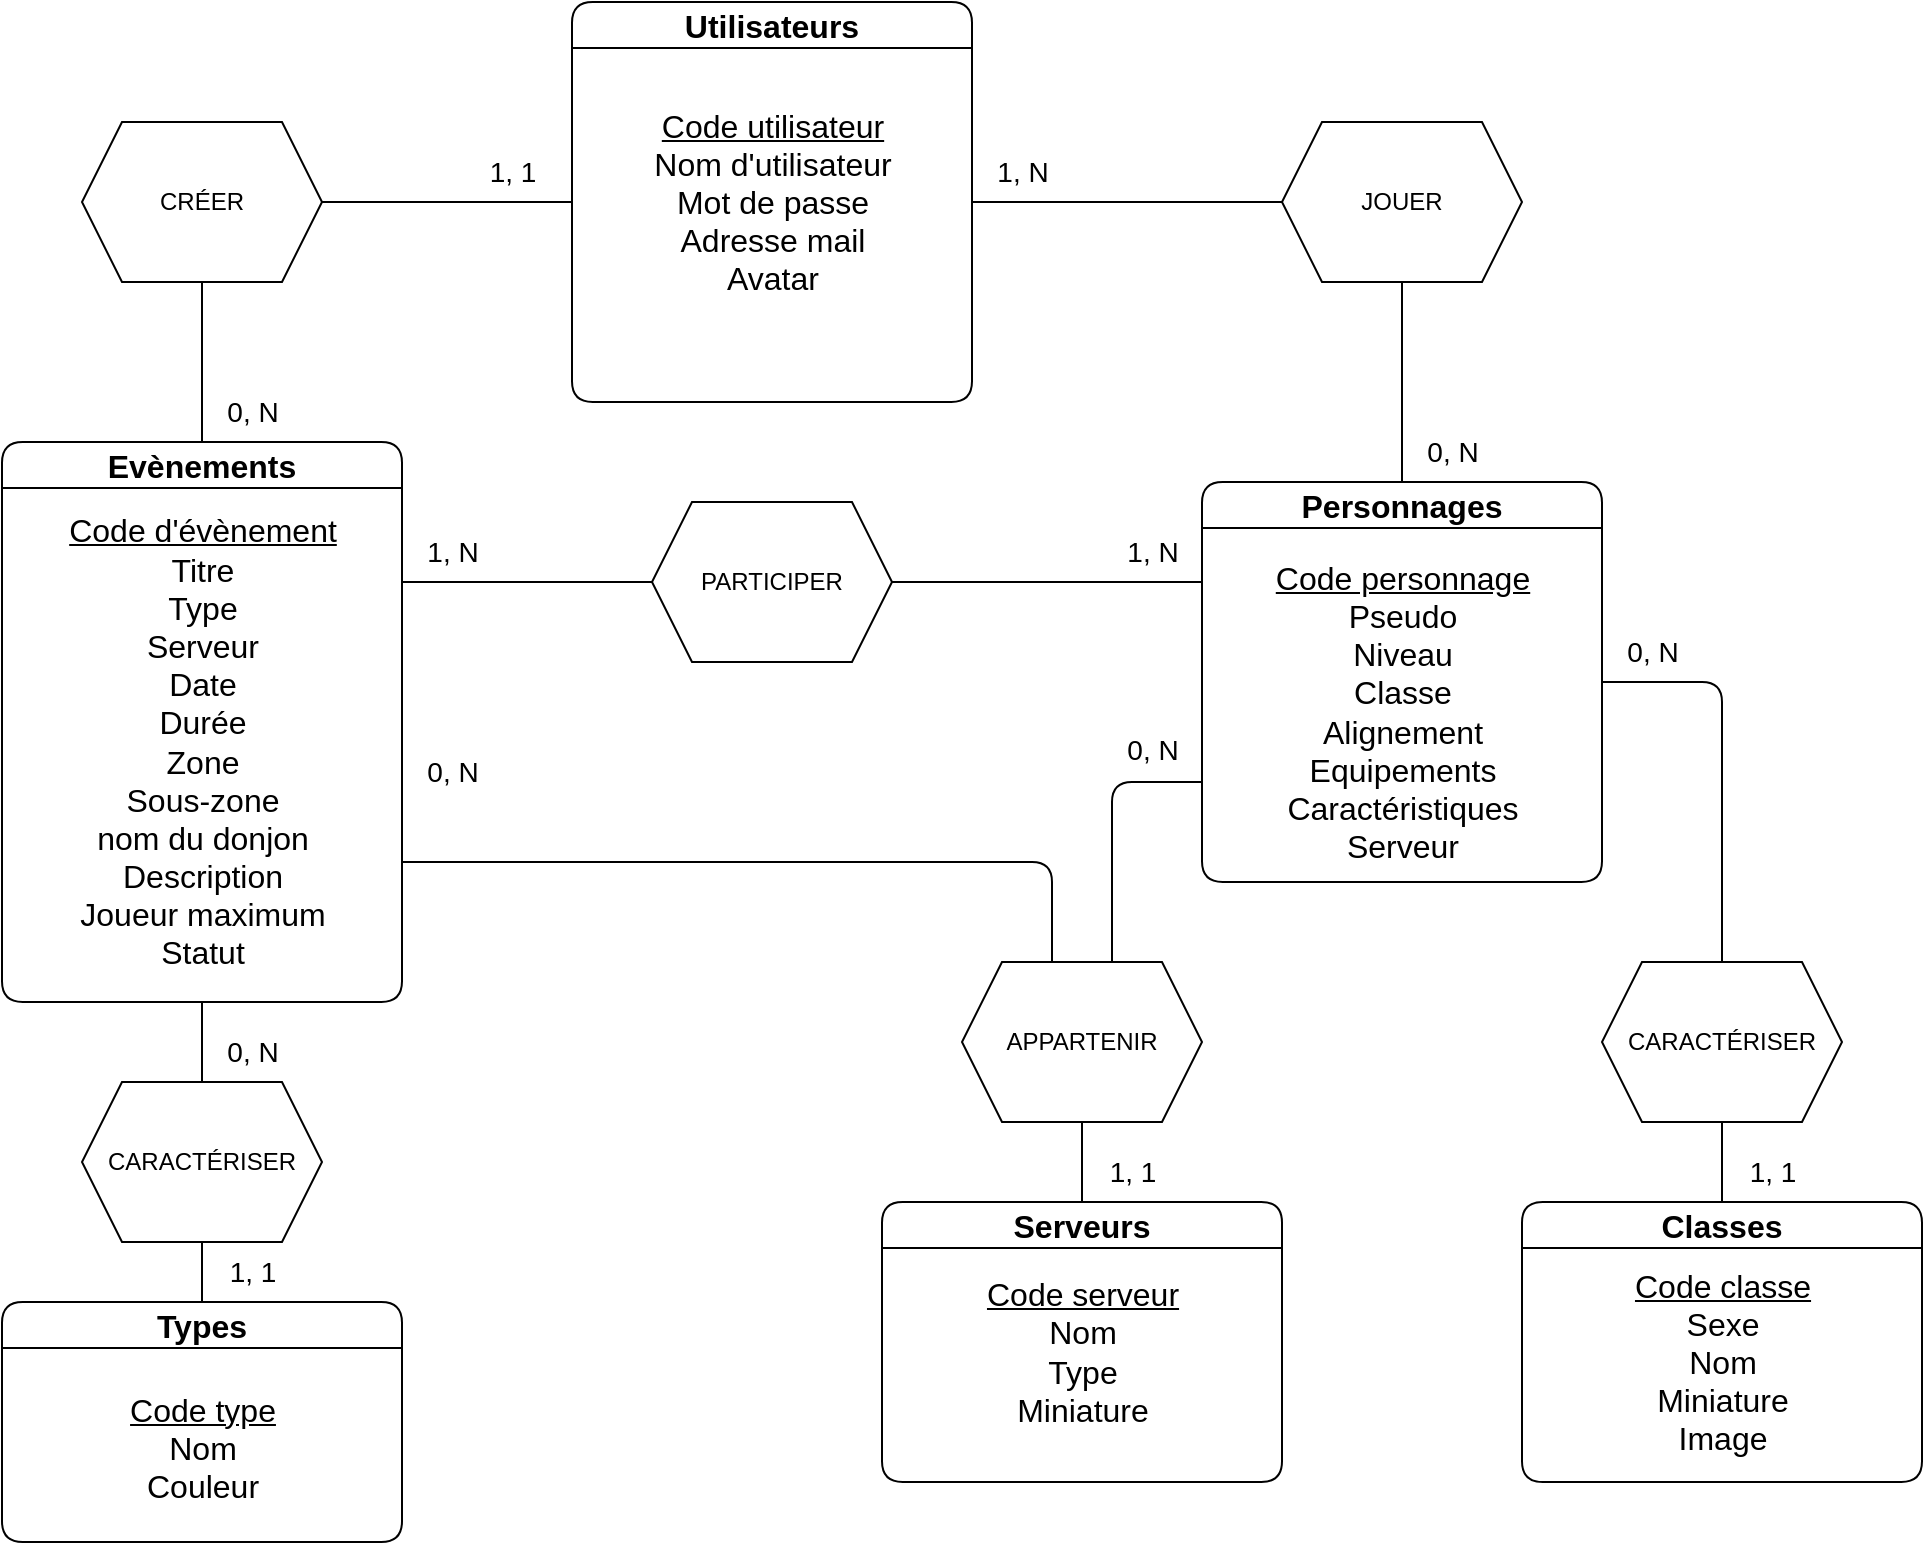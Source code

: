 <mxfile>
    <diagram id="jtF6xPpKGA2alfhUz21c" name="Page-1">
        <mxGraphModel dx="979" dy="802" grid="1" gridSize="10" guides="1" tooltips="1" connect="1" arrows="1" fold="1" page="1" pageScale="1" pageWidth="1169" pageHeight="827" math="0" shadow="0">
            <root>
                <mxCell id="0"/>
                <mxCell id="1" parent="0"/>
                <mxCell id="2" value="&lt;span style=&quot;font-size: 16px;&quot;&gt;Personnages&lt;/span&gt;" style="swimlane;whiteSpace=wrap;html=1;fillColor=#FFFFFF;rounded=1;shadow=0;glass=0;swimlaneLine=1;separatorColor=none;" parent="1" vertex="1">
                    <mxGeometry x="800" y="280" width="200" height="200" as="geometry"/>
                </mxCell>
                <mxCell id="4" value="&lt;span style=&quot;font-size: 16px;&quot;&gt;&lt;u&gt;Code personnage&lt;/u&gt;&lt;/span&gt;&lt;div&gt;&lt;span style=&quot;font-size: 16px;&quot;&gt;Pseudo&lt;/span&gt;&lt;/div&gt;&lt;div&gt;&lt;span style=&quot;font-size: 16px;&quot;&gt;Niveau&lt;/span&gt;&lt;/div&gt;&lt;div&gt;&lt;span style=&quot;font-size: 16px;&quot;&gt;Classe&lt;/span&gt;&lt;/div&gt;&lt;div&gt;&lt;span style=&quot;font-size: 16px;&quot;&gt;Alignement&lt;/span&gt;&lt;/div&gt;&lt;div&gt;&lt;span style=&quot;font-size: 16px;&quot;&gt;Equipements&lt;/span&gt;&lt;/div&gt;&lt;div&gt;&lt;span style=&quot;font-size: 16px;&quot;&gt;Caractéristiques&lt;/span&gt;&lt;/div&gt;&lt;div&gt;&lt;span style=&quot;font-size: 16px;&quot;&gt;Serveur&lt;/span&gt;&lt;/div&gt;" style="text;html=1;align=center;verticalAlign=middle;resizable=0;points=[];autosize=1;strokeColor=none;fillColor=none;" parent="2" vertex="1">
                    <mxGeometry x="25" y="30" width="150" height="170" as="geometry"/>
                </mxCell>
                <mxCell id="5" value="&lt;font style=&quot;font-size: 16px;&quot;&gt;Utilisateurs&lt;/font&gt;" style="swimlane;whiteSpace=wrap;html=1;rounded=1;" parent="1" vertex="1">
                    <mxGeometry x="485" y="40" width="200" height="200" as="geometry"/>
                </mxCell>
                <mxCell id="6" value="&lt;font style=&quot;font-size: 16px;&quot;&gt;&lt;u&gt;Code utilisateur&lt;/u&gt;&lt;/font&gt;&lt;div&gt;&lt;font size=&quot;3&quot; style=&quot;&quot;&gt;Nom d&#39;utilisateur&lt;/font&gt;&lt;/div&gt;&lt;div&gt;&lt;font size=&quot;3&quot; style=&quot;&quot;&gt;Mot de passe&lt;/font&gt;&lt;/div&gt;&lt;div&gt;&lt;font size=&quot;3&quot; style=&quot;&quot;&gt;Adresse mail&lt;/font&gt;&lt;/div&gt;&lt;div&gt;&lt;font size=&quot;3&quot; style=&quot;&quot;&gt;Avatar&lt;/font&gt;&lt;/div&gt;" style="text;html=1;align=center;verticalAlign=middle;resizable=0;points=[];autosize=1;strokeColor=none;fillColor=none;" parent="5" vertex="1">
                    <mxGeometry x="30" y="45" width="140" height="110" as="geometry"/>
                </mxCell>
                <mxCell id="7" value="&lt;font style=&quot;font-size: 16px;&quot;&gt;Evènements&lt;/font&gt;" style="swimlane;whiteSpace=wrap;html=1;rounded=1;" parent="1" vertex="1">
                    <mxGeometry x="200" y="260" width="200" height="280" as="geometry"/>
                </mxCell>
                <mxCell id="8" value="&lt;span style=&quot;font-size: 16px;&quot;&gt;&lt;u&gt;Code d&#39;évènement&lt;/u&gt;&lt;/span&gt;&lt;div&gt;&lt;span style=&quot;font-size: 16px;&quot;&gt;Titre&lt;/span&gt;&lt;/div&gt;&lt;div&gt;&lt;span style=&quot;font-size: 16px;&quot;&gt;Type&lt;/span&gt;&lt;/div&gt;&lt;div&gt;&lt;span style=&quot;font-size: 16px;&quot;&gt;Serveur&lt;/span&gt;&lt;/div&gt;&lt;div&gt;&lt;span style=&quot;font-size: 16px;&quot;&gt;Date&lt;/span&gt;&lt;/div&gt;&lt;div&gt;&lt;span style=&quot;font-size: 16px;&quot;&gt;Durée&lt;/span&gt;&lt;/div&gt;&lt;div&gt;&lt;div&gt;&lt;span style=&quot;font-size: 16px;&quot;&gt;Zone&lt;/span&gt;&lt;/div&gt;&lt;div&gt;&lt;span style=&quot;font-size: 16px;&quot;&gt;Sous-zone&lt;/span&gt;&lt;/div&gt;&lt;div&gt;&lt;span style=&quot;font-size: 16px;&quot;&gt;nom du donjon&lt;/span&gt;&lt;/div&gt;&lt;/div&gt;&lt;div&gt;&lt;span style=&quot;font-size: 16px;&quot;&gt;Description&lt;/span&gt;&lt;/div&gt;&lt;div&gt;&lt;span style=&quot;font-size: 16px;&quot;&gt;Joueur maximum&lt;/span&gt;&lt;/div&gt;&lt;div&gt;&lt;span style=&quot;font-size: 16px;&quot;&gt;Statut&lt;/span&gt;&lt;/div&gt;" style="text;html=1;align=center;verticalAlign=middle;resizable=0;points=[];autosize=1;strokeColor=none;fillColor=none;" parent="7" vertex="1">
                    <mxGeometry x="20" y="30" width="160" height="240" as="geometry"/>
                </mxCell>
                <mxCell id="9" value="&lt;font style=&quot;font-size: 16px;&quot;&gt;Types&lt;/font&gt;" style="swimlane;whiteSpace=wrap;html=1;rounded=1;" parent="1" vertex="1">
                    <mxGeometry x="200" y="690" width="200" height="120" as="geometry"/>
                </mxCell>
                <mxCell id="10" value="&lt;span style=&quot;font-size: 16px;&quot;&gt;&lt;u&gt;Code type&lt;/u&gt;&lt;/span&gt;&lt;div&gt;&lt;span style=&quot;font-size: 16px; background-color: transparent;&quot;&gt;Nom&lt;/span&gt;&lt;/div&gt;&lt;div&gt;&lt;span style=&quot;background-color: transparent; font-size: 16px;&quot;&gt;Couleur&lt;/span&gt;&lt;/div&gt;" style="text;html=1;align=center;verticalAlign=middle;resizable=0;points=[];autosize=1;strokeColor=none;fillColor=none;" parent="9" vertex="1">
                    <mxGeometry x="50" y="38" width="100" height="70" as="geometry"/>
                </mxCell>
                <mxCell id="11" value="&lt;font style=&quot;font-size: 16px;&quot;&gt;Classes&lt;/font&gt;" style="swimlane;whiteSpace=wrap;html=1;rounded=1;" parent="1" vertex="1">
                    <mxGeometry x="960" y="640" width="200" height="140" as="geometry"/>
                </mxCell>
                <mxCell id="12" value="&lt;span style=&quot;font-size: 16px;&quot;&gt;&lt;u&gt;Code classe&lt;/u&gt;&lt;/span&gt;&lt;div&gt;&lt;span style=&quot;font-size: 16px;&quot;&gt;Sexe&lt;br&gt;&lt;/span&gt;&lt;div&gt;&lt;span style=&quot;font-size: 16px;&quot;&gt;Nom&lt;/span&gt;&lt;/div&gt;&lt;div&gt;&lt;span style=&quot;font-size: 16px;&quot;&gt;Miniature&lt;/span&gt;&lt;/div&gt;&lt;/div&gt;&lt;div&gt;&lt;span style=&quot;font-size: 16px;&quot;&gt;Image&lt;/span&gt;&lt;/div&gt;" style="text;html=1;align=center;verticalAlign=middle;resizable=0;points=[];autosize=1;strokeColor=none;fillColor=none;" parent="11" vertex="1">
                    <mxGeometry x="45" y="25" width="110" height="110" as="geometry"/>
                </mxCell>
                <mxCell id="13" value="&lt;font style=&quot;font-size: 16px;&quot;&gt;Serveurs&lt;/font&gt;" style="swimlane;whiteSpace=wrap;html=1;startSize=23;rounded=1;fillStyle=auto;fillColor=default;" parent="1" vertex="1">
                    <mxGeometry x="640" y="640" width="200" height="140" as="geometry"/>
                </mxCell>
                <mxCell id="14" value="&lt;span style=&quot;font-size: 16px;&quot;&gt;&lt;u&gt;Code serveur&lt;/u&gt;&lt;/span&gt;&lt;div&gt;&lt;span style=&quot;font-size: 16px;&quot;&gt;Nom&lt;/span&gt;&lt;/div&gt;&lt;div&gt;&lt;span style=&quot;font-size: 16px;&quot;&gt;Type&lt;/span&gt;&lt;/div&gt;&lt;div&gt;&lt;span style=&quot;font-size: 16px;&quot;&gt;Miniature&lt;/span&gt;&lt;/div&gt;" style="text;html=1;align=center;verticalAlign=middle;resizable=0;points=[];autosize=1;strokeColor=none;fillColor=none;" parent="13" vertex="1">
                    <mxGeometry x="40" y="30" width="120" height="90" as="geometry"/>
                </mxCell>
                <mxCell id="16" value="APPARTENIR" style="shape=hexagon;perimeter=hexagonPerimeter2;whiteSpace=wrap;html=1;fixedSize=1;fillColor=none;" parent="1" vertex="1">
                    <mxGeometry x="680" y="520" width="120" height="80" as="geometry"/>
                </mxCell>
                <mxCell id="21" value="" style="endArrow=none;html=1;exitX=0.625;exitY=0;exitDx=0;exitDy=0;entryX=0;entryY=0.75;entryDx=0;entryDy=0;" parent="1" source="16" target="2" edge="1">
                    <mxGeometry width="50" height="50" relative="1" as="geometry">
                        <mxPoint x="760" y="518" as="sourcePoint"/>
                        <mxPoint x="760" y="380" as="targetPoint"/>
                        <Array as="points">
                            <mxPoint x="755" y="430"/>
                        </Array>
                    </mxGeometry>
                </mxCell>
                <mxCell id="22" value="" style="endArrow=none;html=1;exitX=1;exitY=0.75;exitDx=0;exitDy=0;entryX=0.375;entryY=0;entryDx=0;entryDy=0;" parent="1" source="7" target="16" edge="1">
                    <mxGeometry width="50" height="50" relative="1" as="geometry">
                        <mxPoint x="550" y="430" as="sourcePoint"/>
                        <mxPoint x="600" y="380" as="targetPoint"/>
                        <Array as="points">
                            <mxPoint x="725" y="470"/>
                        </Array>
                    </mxGeometry>
                </mxCell>
                <mxCell id="23" value="" style="endArrow=none;html=1;exitX=0.5;exitY=1;exitDx=0;exitDy=0;entryX=0.5;entryY=0;entryDx=0;entryDy=0;" parent="1" source="16" target="13" edge="1">
                    <mxGeometry width="50" height="50" relative="1" as="geometry">
                        <mxPoint x="550" y="430" as="sourcePoint"/>
                        <mxPoint x="600" y="380" as="targetPoint"/>
                    </mxGeometry>
                </mxCell>
                <mxCell id="25" value="CARACTÉRISER" style="shape=hexagon;perimeter=hexagonPerimeter2;whiteSpace=wrap;html=1;fixedSize=1;fillColor=none;" parent="1" vertex="1">
                    <mxGeometry x="1000" y="520" width="120" height="80" as="geometry"/>
                </mxCell>
                <mxCell id="26" value="" style="endArrow=none;html=1;entryX=1;entryY=0.5;entryDx=0;entryDy=0;exitX=0.5;exitY=0;exitDx=0;exitDy=0;" parent="1" source="25" target="2" edge="1">
                    <mxGeometry width="50" height="50" relative="1" as="geometry">
                        <mxPoint x="550" y="430" as="sourcePoint"/>
                        <mxPoint x="600" y="380" as="targetPoint"/>
                        <Array as="points">
                            <mxPoint x="1060" y="380"/>
                        </Array>
                    </mxGeometry>
                </mxCell>
                <mxCell id="27" value="" style="endArrow=none;html=1;exitX=0.5;exitY=0;exitDx=0;exitDy=0;entryX=0.5;entryY=1;entryDx=0;entryDy=0;" parent="1" source="11" target="25" edge="1">
                    <mxGeometry width="50" height="50" relative="1" as="geometry">
                        <mxPoint x="550" y="430" as="sourcePoint"/>
                        <mxPoint x="600" y="380" as="targetPoint"/>
                    </mxGeometry>
                </mxCell>
                <mxCell id="28" value="CARACTÉRISER" style="shape=hexagon;perimeter=hexagonPerimeter2;whiteSpace=wrap;html=1;fixedSize=1;fillColor=none;" parent="1" vertex="1">
                    <mxGeometry x="240" y="580" width="120" height="80" as="geometry"/>
                </mxCell>
                <mxCell id="29" value="" style="endArrow=none;html=1;exitX=0.5;exitY=0;exitDx=0;exitDy=0;" parent="1" source="28" edge="1">
                    <mxGeometry width="50" height="50" relative="1" as="geometry">
                        <mxPoint x="550" y="430" as="sourcePoint"/>
                        <mxPoint x="300" y="540" as="targetPoint"/>
                    </mxGeometry>
                </mxCell>
                <mxCell id="30" value="" style="endArrow=none;html=1;entryX=0.5;entryY=1;entryDx=0;entryDy=0;" parent="1" target="28" edge="1" source="9">
                    <mxGeometry width="50" height="50" relative="1" as="geometry">
                        <mxPoint x="299.5" y="640" as="sourcePoint"/>
                        <mxPoint x="299.5" y="600" as="targetPoint"/>
                    </mxGeometry>
                </mxCell>
                <mxCell id="32" value="CRÉER" style="shape=hexagon;perimeter=hexagonPerimeter2;whiteSpace=wrap;html=1;fixedSize=1;fillColor=none;" parent="1" vertex="1">
                    <mxGeometry x="240" y="100" width="120" height="80" as="geometry"/>
                </mxCell>
                <mxCell id="33" value="" style="endArrow=none;html=1;entryX=0;entryY=0.5;entryDx=0;entryDy=0;exitX=1;exitY=0.5;exitDx=0;exitDy=0;" parent="1" source="32" target="5" edge="1">
                    <mxGeometry width="50" height="50" relative="1" as="geometry">
                        <mxPoint x="550" y="430" as="sourcePoint"/>
                        <mxPoint x="600" y="380" as="targetPoint"/>
                    </mxGeometry>
                </mxCell>
                <mxCell id="34" value="" style="endArrow=none;html=1;entryX=0.5;entryY=1;entryDx=0;entryDy=0;exitX=0.5;exitY=0;exitDx=0;exitDy=0;" parent="1" source="7" target="32" edge="1">
                    <mxGeometry width="50" height="50" relative="1" as="geometry">
                        <mxPoint x="550" y="430" as="sourcePoint"/>
                        <mxPoint x="600" y="380" as="targetPoint"/>
                    </mxGeometry>
                </mxCell>
                <mxCell id="35" value="JOUER" style="shape=hexagon;perimeter=hexagonPerimeter2;whiteSpace=wrap;html=1;fixedSize=1;fillColor=none;" parent="1" vertex="1">
                    <mxGeometry x="840" y="100" width="120" height="80" as="geometry"/>
                </mxCell>
                <mxCell id="36" value="" style="endArrow=none;html=1;entryX=0.5;entryY=1;entryDx=0;entryDy=0;exitX=0.5;exitY=0;exitDx=0;exitDy=0;" parent="1" source="2" target="35" edge="1">
                    <mxGeometry width="50" height="50" relative="1" as="geometry">
                        <mxPoint x="550" y="430" as="sourcePoint"/>
                        <mxPoint x="600" y="380" as="targetPoint"/>
                    </mxGeometry>
                </mxCell>
                <mxCell id="37" value="" style="endArrow=none;html=1;entryX=0;entryY=0.5;entryDx=0;entryDy=0;exitX=1;exitY=0.5;exitDx=0;exitDy=0;" parent="1" source="5" target="35" edge="1">
                    <mxGeometry width="50" height="50" relative="1" as="geometry">
                        <mxPoint x="550" y="430" as="sourcePoint"/>
                        <mxPoint x="600" y="380" as="targetPoint"/>
                    </mxGeometry>
                </mxCell>
                <mxCell id="38" value="PARTICIPER" style="shape=hexagon;perimeter=hexagonPerimeter2;whiteSpace=wrap;html=1;fixedSize=1;fillColor=none;" parent="1" vertex="1">
                    <mxGeometry x="525" y="290" width="120" height="80" as="geometry"/>
                </mxCell>
                <mxCell id="40" value="" style="endArrow=none;html=1;entryX=0;entryY=0.25;entryDx=0;entryDy=0;exitX=1;exitY=0.5;exitDx=0;exitDy=0;" parent="1" source="38" target="2" edge="1">
                    <mxGeometry width="50" height="50" relative="1" as="geometry">
                        <mxPoint x="550" y="430" as="sourcePoint"/>
                        <mxPoint x="600" y="380" as="targetPoint"/>
                    </mxGeometry>
                </mxCell>
                <mxCell id="41" value="" style="endArrow=none;html=1;exitX=0;exitY=0.5;exitDx=0;exitDy=0;" parent="1" source="38" edge="1">
                    <mxGeometry width="50" height="50" relative="1" as="geometry">
                        <mxPoint x="550" y="430" as="sourcePoint"/>
                        <mxPoint x="400" y="330" as="targetPoint"/>
                    </mxGeometry>
                </mxCell>
                <mxCell id="42" value="&lt;font style=&quot;font-size: 14px;&quot;&gt;0, N&lt;/font&gt;" style="text;html=1;align=center;verticalAlign=middle;resizable=0;points=[];autosize=1;strokeColor=none;fillColor=none;" parent="1" vertex="1">
                    <mxGeometry x="750" y="399" width="50" height="30" as="geometry"/>
                </mxCell>
                <mxCell id="43" value="&lt;font style=&quot;font-size: 14px;&quot;&gt;0, N&lt;/font&gt;" style="text;html=1;align=center;verticalAlign=middle;resizable=0;points=[];autosize=1;strokeColor=none;fillColor=none;" parent="1" vertex="1">
                    <mxGeometry x="1000" y="350" width="50" height="30" as="geometry"/>
                </mxCell>
                <mxCell id="44" value="&lt;font style=&quot;font-size: 14px;&quot;&gt;0, N&lt;/font&gt;" style="text;html=1;align=center;verticalAlign=middle;resizable=0;points=[];autosize=1;strokeColor=none;fillColor=none;" parent="1" vertex="1">
                    <mxGeometry x="900" y="250" width="50" height="30" as="geometry"/>
                </mxCell>
                <mxCell id="45" value="&lt;font style=&quot;font-size: 14px;&quot;&gt;0, N&lt;/font&gt;" style="text;html=1;align=center;verticalAlign=middle;resizable=0;points=[];autosize=1;strokeColor=none;fillColor=none;" parent="1" vertex="1">
                    <mxGeometry x="300" y="230" width="50" height="30" as="geometry"/>
                </mxCell>
                <mxCell id="46" value="&lt;font style=&quot;font-size: 14px;&quot;&gt;1, N&lt;/font&gt;" style="text;html=1;align=center;verticalAlign=middle;resizable=0;points=[];autosize=1;strokeColor=none;fillColor=none;" parent="1" vertex="1">
                    <mxGeometry x="750" y="300" width="50" height="30" as="geometry"/>
                </mxCell>
                <mxCell id="47" value="&lt;font style=&quot;font-size: 14px;&quot;&gt;1, N&lt;/font&gt;" style="text;html=1;align=center;verticalAlign=middle;resizable=0;points=[];autosize=1;strokeColor=none;fillColor=none;" parent="1" vertex="1">
                    <mxGeometry x="685" y="110" width="50" height="30" as="geometry"/>
                </mxCell>
                <mxCell id="48" value="&lt;font style=&quot;font-size: 14px;&quot;&gt;1, 1&lt;/font&gt;" style="text;html=1;align=center;verticalAlign=middle;resizable=0;points=[];autosize=1;strokeColor=none;fillColor=none;" parent="1" vertex="1">
                    <mxGeometry x="430" y="110" width="50" height="30" as="geometry"/>
                </mxCell>
                <mxCell id="49" value="&lt;font style=&quot;font-size: 14px;&quot;&gt;1, N&lt;/font&gt;" style="text;html=1;align=center;verticalAlign=middle;resizable=0;points=[];autosize=1;strokeColor=none;fillColor=none;" parent="1" vertex="1">
                    <mxGeometry x="400" y="300" width="50" height="30" as="geometry"/>
                </mxCell>
                <mxCell id="50" value="&lt;font style=&quot;font-size: 14px;&quot;&gt;0, N&lt;/font&gt;" style="text;html=1;align=center;verticalAlign=middle;resizable=0;points=[];autosize=1;strokeColor=none;fillColor=none;" parent="1" vertex="1">
                    <mxGeometry x="400" y="410" width="50" height="30" as="geometry"/>
                </mxCell>
                <mxCell id="51" value="&lt;font style=&quot;font-size: 14px;&quot;&gt;1, 1&lt;/font&gt;" style="text;html=1;align=center;verticalAlign=middle;resizable=0;points=[];autosize=1;strokeColor=none;fillColor=none;" parent="1" vertex="1">
                    <mxGeometry x="740" y="610" width="50" height="30" as="geometry"/>
                </mxCell>
                <mxCell id="52" value="&lt;font style=&quot;font-size: 14px;&quot;&gt;1, 1&lt;/font&gt;" style="text;html=1;align=center;verticalAlign=middle;resizable=0;points=[];autosize=1;strokeColor=none;fillColor=none;" parent="1" vertex="1">
                    <mxGeometry x="1060" y="610" width="50" height="30" as="geometry"/>
                </mxCell>
                <mxCell id="53" value="&lt;font style=&quot;font-size: 14px;&quot;&gt;1, 1&lt;/font&gt;" style="text;html=1;align=center;verticalAlign=middle;resizable=0;points=[];autosize=1;strokeColor=none;fillColor=none;" parent="1" vertex="1">
                    <mxGeometry x="300" y="660" width="50" height="30" as="geometry"/>
                </mxCell>
                <mxCell id="54" value="&lt;font style=&quot;font-size: 14px;&quot;&gt;0, N&lt;/font&gt;" style="text;html=1;align=center;verticalAlign=middle;resizable=0;points=[];autosize=1;strokeColor=none;fillColor=none;" parent="1" vertex="1">
                    <mxGeometry x="300" y="550" width="50" height="30" as="geometry"/>
                </mxCell>
            </root>
        </mxGraphModel>
    </diagram>
</mxfile>
